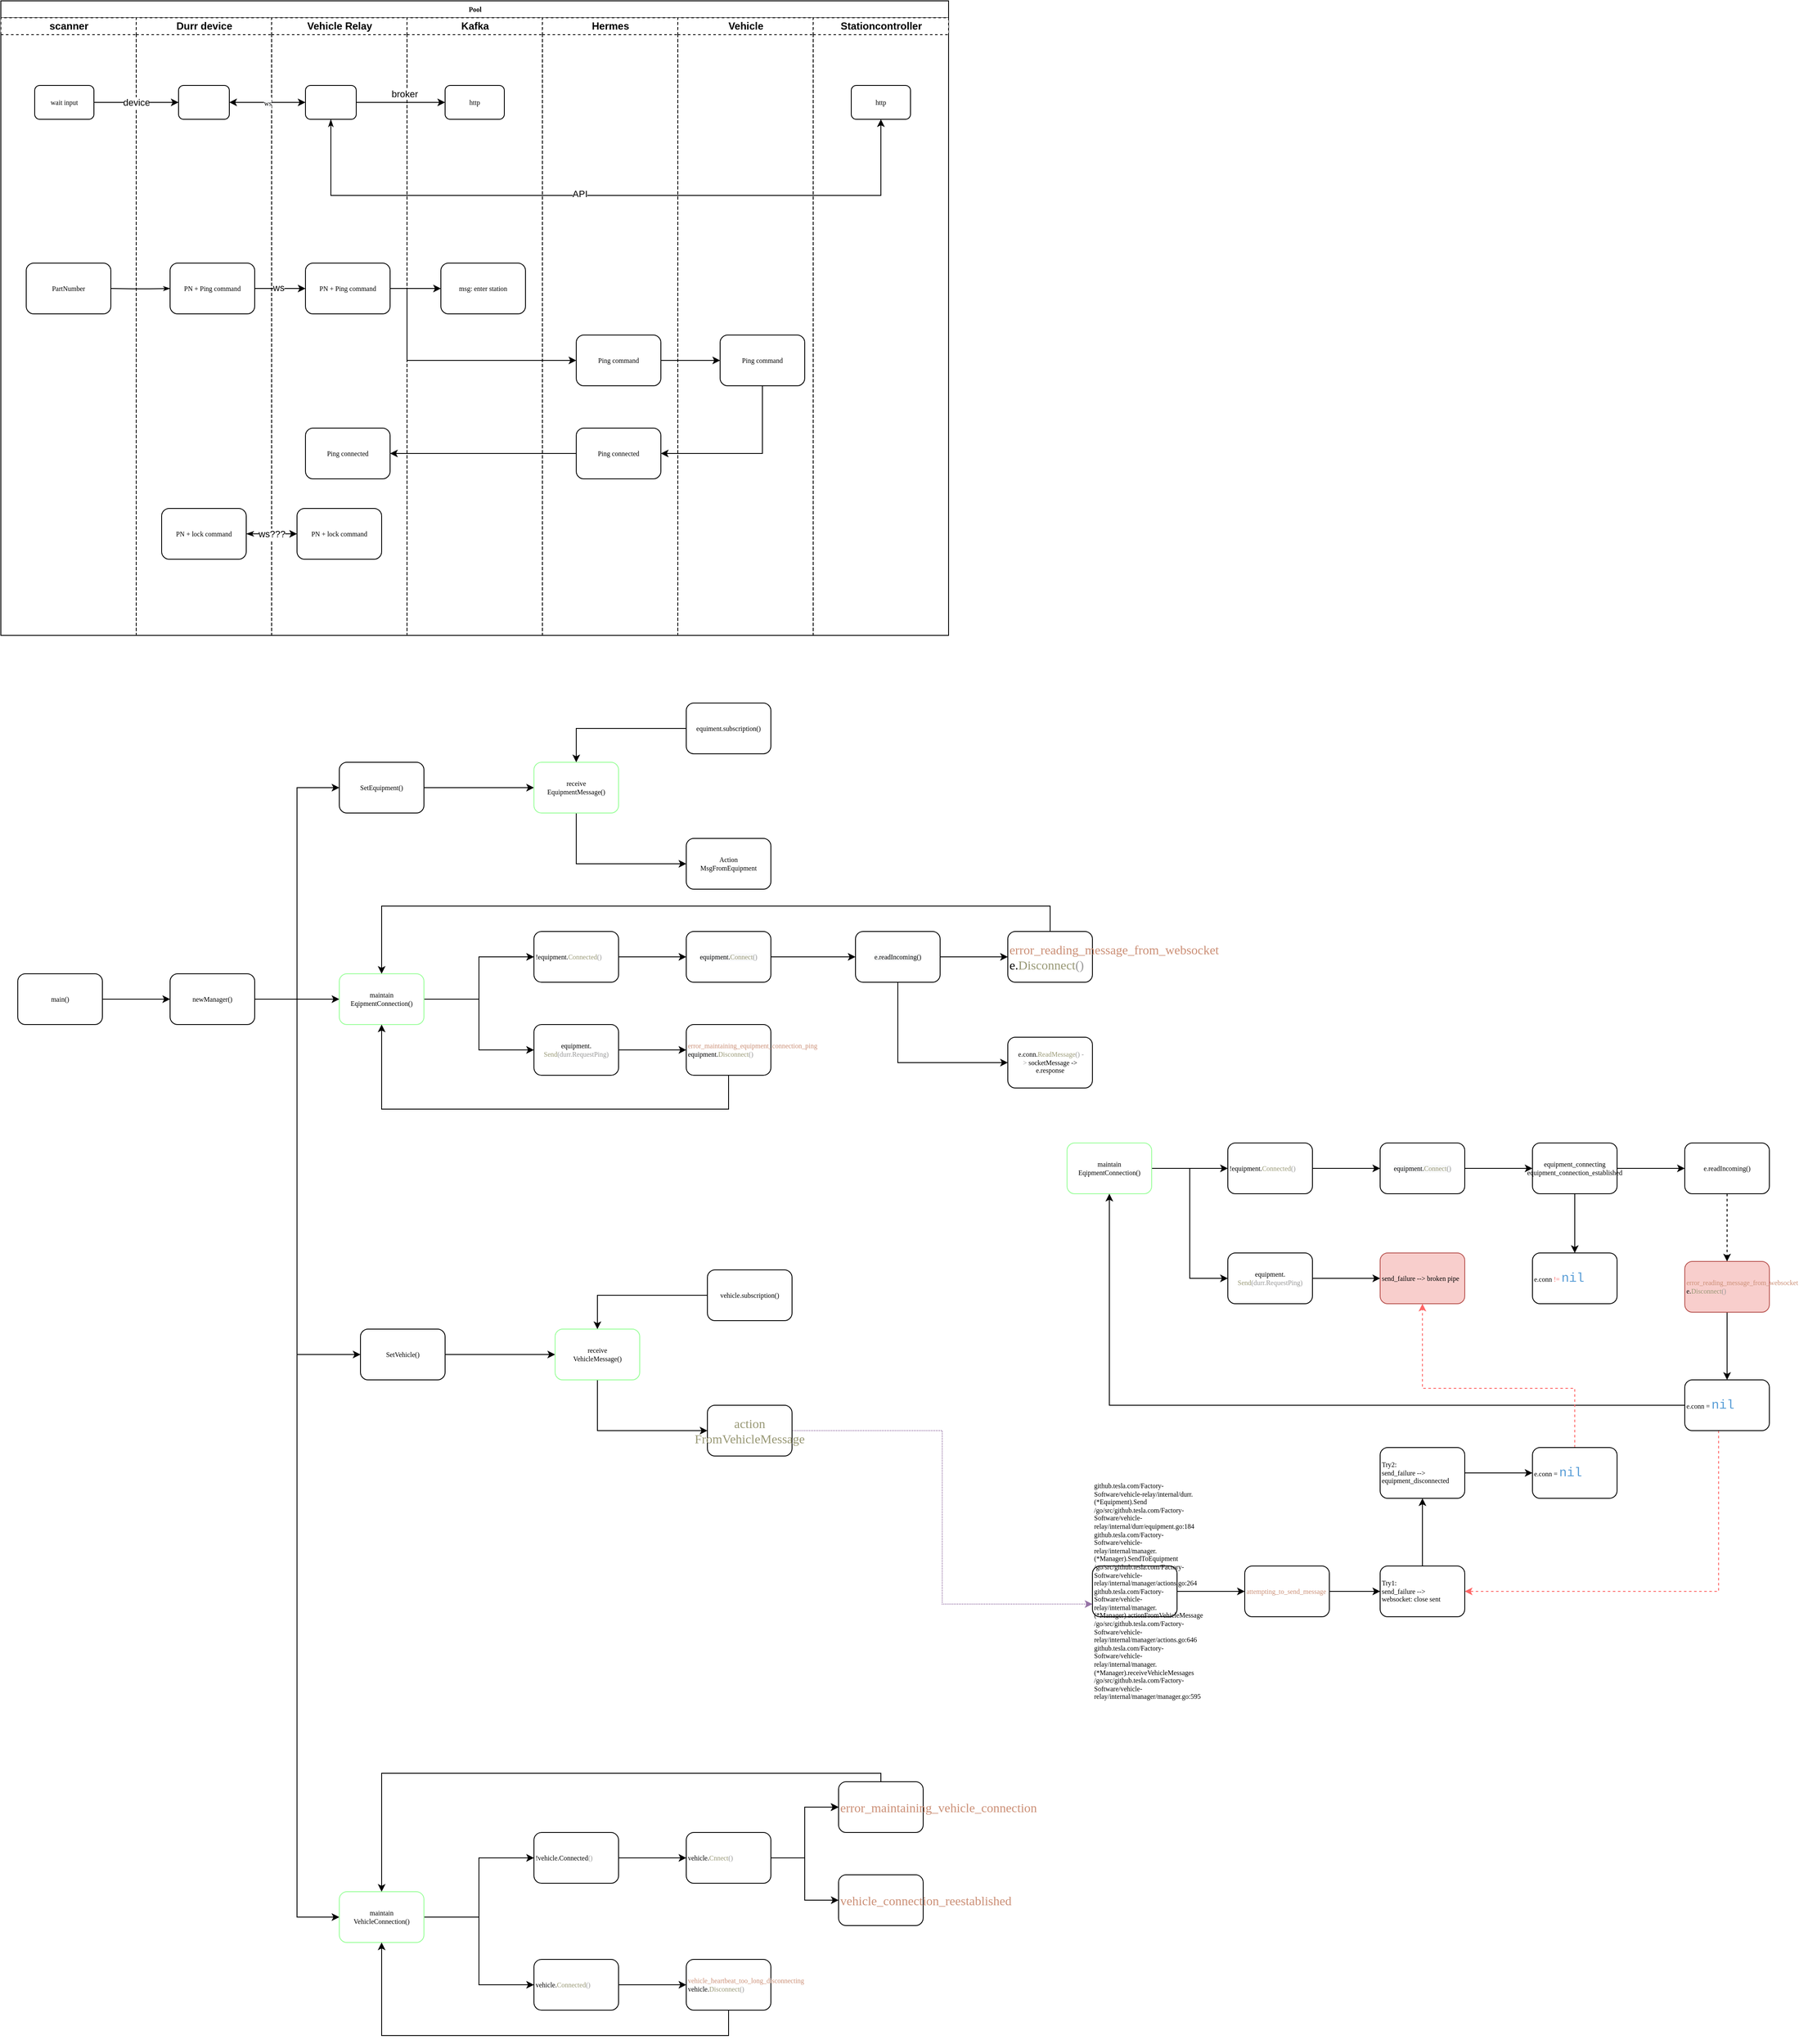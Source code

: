 <mxfile version="20.8.5" type="github">
  <diagram name="Page-1" id="74e2e168-ea6b-b213-b513-2b3c1d86103e">
    <mxGraphModel dx="1304" dy="833" grid="1" gridSize="10" guides="1" tooltips="1" connect="1" arrows="1" fold="1" page="1" pageScale="1" pageWidth="1100" pageHeight="850" background="none" math="0" shadow="0">
      <root>
        <mxCell id="0" />
        <mxCell id="1" parent="0" />
        <mxCell id="77e6c97f196da883-1" value="Pool" style="swimlane;html=1;childLayout=stackLayout;startSize=20;rounded=0;shadow=0;labelBackgroundColor=none;strokeWidth=1;fontFamily=Verdana;fontSize=8;align=center;" parent="1" vertex="1">
          <mxGeometry x="10" y="30" width="1120" height="750" as="geometry" />
        </mxCell>
        <mxCell id="77e6c97f196da883-2" value="scanner" style="swimlane;html=1;startSize=20;dashed=1;" parent="77e6c97f196da883-1" vertex="1">
          <mxGeometry y="20" width="160" height="730" as="geometry" />
        </mxCell>
        <mxCell id="gojBhNu8-mffjnpDz7BF-5" value="PartNumber" style="rounded=1;whiteSpace=wrap;html=1;shadow=0;labelBackgroundColor=none;strokeWidth=1;fontFamily=Verdana;fontSize=8;align=center;" parent="77e6c97f196da883-2" vertex="1">
          <mxGeometry x="30" y="290" width="100" height="60" as="geometry" />
        </mxCell>
        <mxCell id="gojBhNu8-mffjnpDz7BF-18" value="wait input" style="rounded=1;whiteSpace=wrap;html=1;shadow=0;labelBackgroundColor=none;strokeWidth=1;fontFamily=Verdana;fontSize=8;align=center;" parent="77e6c97f196da883-2" vertex="1">
          <mxGeometry x="40" y="80" width="70" height="40" as="geometry" />
        </mxCell>
        <mxCell id="77e6c97f196da883-3" value="Durr device" style="swimlane;html=1;startSize=20;dashed=1;" parent="77e6c97f196da883-1" vertex="1">
          <mxGeometry x="160" y="20" width="160" height="730" as="geometry" />
        </mxCell>
        <mxCell id="77e6c97f196da883-11" value="PN + Ping command" style="rounded=1;whiteSpace=wrap;html=1;shadow=0;labelBackgroundColor=none;strokeWidth=1;fontFamily=Verdana;fontSize=8;align=center;" parent="77e6c97f196da883-3" vertex="1">
          <mxGeometry x="40" y="290" width="100" height="60" as="geometry" />
        </mxCell>
        <mxCell id="gojBhNu8-mffjnpDz7BF-17" value="" style="rounded=1;whiteSpace=wrap;html=1;shadow=0;labelBackgroundColor=none;strokeWidth=1;fontFamily=Verdana;fontSize=8;align=center;" parent="77e6c97f196da883-3" vertex="1">
          <mxGeometry x="50" y="80" width="60" height="40" as="geometry" />
        </mxCell>
        <mxCell id="gojBhNu8-mffjnpDz7BF-32" value="PN + lock command" style="rounded=1;whiteSpace=wrap;html=1;shadow=0;labelBackgroundColor=none;strokeWidth=1;fontFamily=Verdana;fontSize=8;align=center;" parent="77e6c97f196da883-3" vertex="1">
          <mxGeometry x="30" y="580" width="100" height="60" as="geometry" />
        </mxCell>
        <mxCell id="77e6c97f196da883-4" value="Vehicle Relay" style="swimlane;html=1;startSize=20;dashed=1;" parent="77e6c97f196da883-1" vertex="1">
          <mxGeometry x="320" y="20" width="160" height="730" as="geometry" />
        </mxCell>
        <mxCell id="gojBhNu8-mffjnpDz7BF-3" value="PN + Ping command" style="rounded=1;whiteSpace=wrap;html=1;shadow=0;labelBackgroundColor=none;strokeWidth=1;fontFamily=Verdana;fontSize=8;align=center;" parent="77e6c97f196da883-4" vertex="1">
          <mxGeometry x="40" y="290" width="100" height="60" as="geometry" />
        </mxCell>
        <mxCell id="gojBhNu8-mffjnpDz7BF-14" value="Ping connected" style="rounded=1;whiteSpace=wrap;html=1;shadow=0;labelBackgroundColor=none;strokeWidth=1;fontFamily=Verdana;fontSize=8;align=center;" parent="77e6c97f196da883-4" vertex="1">
          <mxGeometry x="40" y="485" width="100" height="60" as="geometry" />
        </mxCell>
        <mxCell id="gojBhNu8-mffjnpDz7BF-20" value="" style="rounded=1;whiteSpace=wrap;html=1;shadow=0;labelBackgroundColor=none;strokeWidth=1;fontFamily=Verdana;fontSize=8;align=center;" parent="77e6c97f196da883-4" vertex="1">
          <mxGeometry x="40" y="80" width="60" height="40" as="geometry" />
        </mxCell>
        <mxCell id="gojBhNu8-mffjnpDz7BF-38" value="PN + lock command" style="rounded=1;whiteSpace=wrap;html=1;shadow=0;labelBackgroundColor=none;strokeWidth=1;fontFamily=Verdana;fontSize=8;align=center;" parent="77e6c97f196da883-4" vertex="1">
          <mxGeometry x="30" y="580" width="100" height="60" as="geometry" />
        </mxCell>
        <mxCell id="77e6c97f196da883-5" value="Kafka" style="swimlane;html=1;startSize=20;dashed=1;" parent="77e6c97f196da883-1" vertex="1">
          <mxGeometry x="480" y="20" width="160" height="730" as="geometry" />
        </mxCell>
        <mxCell id="gojBhNu8-mffjnpDz7BF-2" value="msg: enter station" style="rounded=1;whiteSpace=wrap;html=1;shadow=0;labelBackgroundColor=none;strokeWidth=1;fontFamily=Verdana;fontSize=8;align=center;" parent="77e6c97f196da883-5" vertex="1">
          <mxGeometry x="40" y="290" width="100" height="60" as="geometry" />
        </mxCell>
        <mxCell id="gojBhNu8-mffjnpDz7BF-22" value="http" style="rounded=1;whiteSpace=wrap;html=1;shadow=0;labelBackgroundColor=none;strokeWidth=1;fontFamily=Verdana;fontSize=8;align=center;" parent="77e6c97f196da883-5" vertex="1">
          <mxGeometry x="45" y="80" width="70" height="40" as="geometry" />
        </mxCell>
        <mxCell id="77e6c97f196da883-26" style="edgeStyle=orthogonalEdgeStyle;rounded=1;html=1;labelBackgroundColor=none;startArrow=none;startFill=0;startSize=5;endArrow=classicThin;endFill=1;endSize=5;jettySize=auto;orthogonalLoop=1;strokeWidth=1;fontFamily=Verdana;fontSize=8" parent="77e6c97f196da883-1" target="77e6c97f196da883-11" edge="1">
          <mxGeometry relative="1" as="geometry">
            <mxPoint x="130" y="340" as="sourcePoint" />
          </mxGeometry>
        </mxCell>
        <mxCell id="gojBhNu8-mffjnpDz7BF-6" style="edgeStyle=orthogonalEdgeStyle;rounded=0;orthogonalLoop=1;jettySize=auto;html=1;exitX=1;exitY=0.5;exitDx=0;exitDy=0;entryX=0;entryY=0.5;entryDx=0;entryDy=0;" parent="77e6c97f196da883-1" source="77e6c97f196da883-11" target="gojBhNu8-mffjnpDz7BF-3" edge="1">
          <mxGeometry relative="1" as="geometry" />
        </mxCell>
        <mxCell id="gojBhNu8-mffjnpDz7BF-33" value="ws" style="edgeLabel;html=1;align=center;verticalAlign=middle;resizable=0;points=[];" parent="gojBhNu8-mffjnpDz7BF-6" vertex="1" connectable="0">
          <mxGeometry x="-0.06" y="1" relative="1" as="geometry">
            <mxPoint as="offset" />
          </mxGeometry>
        </mxCell>
        <mxCell id="gojBhNu8-mffjnpDz7BF-7" style="edgeStyle=orthogonalEdgeStyle;rounded=0;orthogonalLoop=1;jettySize=auto;html=1;exitX=1;exitY=0.5;exitDx=0;exitDy=0;" parent="77e6c97f196da883-1" source="gojBhNu8-mffjnpDz7BF-3" target="gojBhNu8-mffjnpDz7BF-2" edge="1">
          <mxGeometry relative="1" as="geometry" />
        </mxCell>
        <mxCell id="gojBhNu8-mffjnpDz7BF-9" style="edgeStyle=orthogonalEdgeStyle;rounded=0;orthogonalLoop=1;jettySize=auto;html=1;exitX=1;exitY=0.5;exitDx=0;exitDy=0;entryX=0;entryY=0.5;entryDx=0;entryDy=0;" parent="77e6c97f196da883-1" source="gojBhNu8-mffjnpDz7BF-3" target="gojBhNu8-mffjnpDz7BF-8" edge="1">
          <mxGeometry relative="1" as="geometry">
            <Array as="points">
              <mxPoint x="480" y="340" />
              <mxPoint x="480" y="425" />
            </Array>
          </mxGeometry>
        </mxCell>
        <mxCell id="gojBhNu8-mffjnpDz7BF-12" style="edgeStyle=orthogonalEdgeStyle;rounded=0;orthogonalLoop=1;jettySize=auto;html=1;entryX=0;entryY=0.5;entryDx=0;entryDy=0;" parent="77e6c97f196da883-1" source="gojBhNu8-mffjnpDz7BF-8" target="gojBhNu8-mffjnpDz7BF-11" edge="1">
          <mxGeometry relative="1" as="geometry" />
        </mxCell>
        <mxCell id="gojBhNu8-mffjnpDz7BF-15" style="edgeStyle=orthogonalEdgeStyle;rounded=0;orthogonalLoop=1;jettySize=auto;html=1;entryX=1;entryY=0.5;entryDx=0;entryDy=0;" parent="77e6c97f196da883-1" source="gojBhNu8-mffjnpDz7BF-11" target="gojBhNu8-mffjnpDz7BF-13" edge="1">
          <mxGeometry relative="1" as="geometry">
            <Array as="points">
              <mxPoint x="900" y="535" />
            </Array>
          </mxGeometry>
        </mxCell>
        <mxCell id="gojBhNu8-mffjnpDz7BF-16" style="edgeStyle=orthogonalEdgeStyle;rounded=0;orthogonalLoop=1;jettySize=auto;html=1;entryX=1;entryY=0.5;entryDx=0;entryDy=0;" parent="77e6c97f196da883-1" source="gojBhNu8-mffjnpDz7BF-13" target="gojBhNu8-mffjnpDz7BF-14" edge="1">
          <mxGeometry relative="1" as="geometry" />
        </mxCell>
        <mxCell id="77e6c97f196da883-6" value="Hermes" style="swimlane;html=1;startSize=20;dashed=1;" parent="77e6c97f196da883-1" vertex="1">
          <mxGeometry x="640" y="20" width="160" height="730" as="geometry">
            <mxRectangle x="640" y="20" width="40" height="730" as="alternateBounds" />
          </mxGeometry>
        </mxCell>
        <mxCell id="gojBhNu8-mffjnpDz7BF-8" value="Ping command" style="rounded=1;whiteSpace=wrap;html=1;shadow=0;labelBackgroundColor=none;strokeWidth=1;fontFamily=Verdana;fontSize=8;align=center;" parent="77e6c97f196da883-6" vertex="1">
          <mxGeometry x="40" y="375" width="100" height="60" as="geometry" />
        </mxCell>
        <mxCell id="gojBhNu8-mffjnpDz7BF-13" value="Ping connected" style="rounded=1;whiteSpace=wrap;html=1;shadow=0;labelBackgroundColor=none;strokeWidth=1;fontFamily=Verdana;fontSize=8;align=center;" parent="77e6c97f196da883-6" vertex="1">
          <mxGeometry x="40" y="485" width="100" height="60" as="geometry" />
        </mxCell>
        <mxCell id="77e6c97f196da883-7" value="Vehicle" style="swimlane;html=1;startSize=20;dashed=1;" parent="77e6c97f196da883-1" vertex="1">
          <mxGeometry x="800" y="20" width="160" height="730" as="geometry" />
        </mxCell>
        <mxCell id="gojBhNu8-mffjnpDz7BF-11" value="Ping command" style="rounded=1;whiteSpace=wrap;html=1;shadow=0;labelBackgroundColor=none;strokeWidth=1;fontFamily=Verdana;fontSize=8;align=center;" parent="77e6c97f196da883-7" vertex="1">
          <mxGeometry x="50" y="375" width="100" height="60" as="geometry" />
        </mxCell>
        <mxCell id="gojBhNu8-mffjnpDz7BF-19" value="device" style="edgeStyle=orthogonalEdgeStyle;rounded=0;orthogonalLoop=1;jettySize=auto;html=1;exitX=1;exitY=0.5;exitDx=0;exitDy=0;entryX=0;entryY=0.5;entryDx=0;entryDy=0;" parent="77e6c97f196da883-1" source="gojBhNu8-mffjnpDz7BF-18" target="gojBhNu8-mffjnpDz7BF-17" edge="1">
          <mxGeometry relative="1" as="geometry" />
        </mxCell>
        <mxCell id="gojBhNu8-mffjnpDz7BF-21" value="&lt;span style=&quot;font-family: Verdana; font-size: 8px; background-color: rgb(248, 249, 250);&quot;&gt;ws&lt;/span&gt;" style="edgeStyle=orthogonalEdgeStyle;rounded=0;orthogonalLoop=1;jettySize=auto;html=1;entryX=1;entryY=0.5;entryDx=0;entryDy=0;startArrow=classic;startFill=1;" parent="77e6c97f196da883-1" source="gojBhNu8-mffjnpDz7BF-20" target="gojBhNu8-mffjnpDz7BF-17" edge="1">
          <mxGeometry relative="1" as="geometry" />
        </mxCell>
        <mxCell id="gojBhNu8-mffjnpDz7BF-28" style="edgeStyle=orthogonalEdgeStyle;rounded=0;orthogonalLoop=1;jettySize=auto;html=1;exitX=1;exitY=0.5;exitDx=0;exitDy=0;" parent="77e6c97f196da883-1" source="gojBhNu8-mffjnpDz7BF-20" target="gojBhNu8-mffjnpDz7BF-22" edge="1">
          <mxGeometry relative="1" as="geometry" />
        </mxCell>
        <mxCell id="gojBhNu8-mffjnpDz7BF-31" value="broker" style="edgeLabel;html=1;align=center;verticalAlign=middle;resizable=0;points=[];" parent="gojBhNu8-mffjnpDz7BF-28" vertex="1" connectable="0">
          <mxGeometry x="0.2" y="3" relative="1" as="geometry">
            <mxPoint x="-6" y="-7" as="offset" />
          </mxGeometry>
        </mxCell>
        <mxCell id="gojBhNu8-mffjnpDz7BF-39" value="ws???" style="edgeStyle=orthogonalEdgeStyle;rounded=0;orthogonalLoop=1;jettySize=auto;html=1;entryX=0;entryY=0.5;entryDx=0;entryDy=0;startArrow=classicThin;startFill=1;" parent="77e6c97f196da883-1" source="gojBhNu8-mffjnpDz7BF-32" target="gojBhNu8-mffjnpDz7BF-38" edge="1">
          <mxGeometry relative="1" as="geometry" />
        </mxCell>
        <mxCell id="gojBhNu8-mffjnpDz7BF-25" value="Stationcontroller" style="swimlane;html=1;startSize=20;dashed=1;" parent="1" vertex="1">
          <mxGeometry x="970" y="50" width="160" height="730" as="geometry" />
        </mxCell>
        <mxCell id="gojBhNu8-mffjnpDz7BF-27" value="http" style="rounded=1;whiteSpace=wrap;html=1;shadow=0;labelBackgroundColor=none;strokeWidth=1;fontFamily=Verdana;fontSize=8;align=center;" parent="gojBhNu8-mffjnpDz7BF-25" vertex="1">
          <mxGeometry x="45" y="80" width="70" height="40" as="geometry" />
        </mxCell>
        <mxCell id="gojBhNu8-mffjnpDz7BF-29" style="edgeStyle=orthogonalEdgeStyle;rounded=0;orthogonalLoop=1;jettySize=auto;html=1;exitX=0.5;exitY=1;exitDx=0;exitDy=0;entryX=0.5;entryY=1;entryDx=0;entryDy=0;startArrow=classicThin;startFill=1;" parent="1" source="gojBhNu8-mffjnpDz7BF-20" target="gojBhNu8-mffjnpDz7BF-27" edge="1">
          <mxGeometry relative="1" as="geometry">
            <Array as="points">
              <mxPoint x="400" y="260" />
              <mxPoint x="1050" y="260" />
            </Array>
          </mxGeometry>
        </mxCell>
        <mxCell id="gojBhNu8-mffjnpDz7BF-30" value="API" style="edgeLabel;html=1;align=center;verticalAlign=middle;resizable=0;points=[];" parent="gojBhNu8-mffjnpDz7BF-29" vertex="1" connectable="0">
          <mxGeometry x="-0.076" y="2" relative="1" as="geometry">
            <mxPoint as="offset" />
          </mxGeometry>
        </mxCell>
        <mxCell id="gojBhNu8-mffjnpDz7BF-42" style="edgeStyle=orthogonalEdgeStyle;rounded=0;orthogonalLoop=1;jettySize=auto;html=1;entryX=0;entryY=0.5;entryDx=0;entryDy=0;startArrow=none;startFill=0;" parent="1" source="gojBhNu8-mffjnpDz7BF-40" target="gojBhNu8-mffjnpDz7BF-41" edge="1">
          <mxGeometry relative="1" as="geometry" />
        </mxCell>
        <mxCell id="gojBhNu8-mffjnpDz7BF-40" value="main()" style="rounded=1;whiteSpace=wrap;html=1;shadow=0;labelBackgroundColor=none;strokeWidth=1;fontFamily=Verdana;fontSize=8;align=center;" parent="1" vertex="1">
          <mxGeometry x="30" y="1180" width="100" height="60" as="geometry" />
        </mxCell>
        <mxCell id="gojBhNu8-mffjnpDz7BF-48" style="edgeStyle=orthogonalEdgeStyle;rounded=0;orthogonalLoop=1;jettySize=auto;html=1;entryX=0;entryY=0.5;entryDx=0;entryDy=0;startArrow=none;startFill=0;" parent="1" source="gojBhNu8-mffjnpDz7BF-41" target="gojBhNu8-mffjnpDz7BF-45" edge="1">
          <mxGeometry relative="1" as="geometry" />
        </mxCell>
        <mxCell id="gojBhNu8-mffjnpDz7BF-49" style="edgeStyle=orthogonalEdgeStyle;rounded=0;orthogonalLoop=1;jettySize=auto;html=1;exitX=1;exitY=0.5;exitDx=0;exitDy=0;entryX=0;entryY=0.5;entryDx=0;entryDy=0;startArrow=none;startFill=0;" parent="1" source="gojBhNu8-mffjnpDz7BF-41" target="gojBhNu8-mffjnpDz7BF-43" edge="1">
          <mxGeometry relative="1" as="geometry" />
        </mxCell>
        <mxCell id="IvqqAzkcESKoxAkpoBVZ-2" style="edgeStyle=orthogonalEdgeStyle;rounded=0;orthogonalLoop=1;jettySize=auto;html=1;entryX=0;entryY=0.5;entryDx=0;entryDy=0;" parent="1" source="gojBhNu8-mffjnpDz7BF-41" target="IvqqAzkcESKoxAkpoBVZ-1" edge="1">
          <mxGeometry relative="1" as="geometry" />
        </mxCell>
        <mxCell id="vzN7jSL2B34nbcUlX9z1-87" style="edgeStyle=orthogonalEdgeStyle;rounded=0;orthogonalLoop=1;jettySize=auto;html=1;entryX=0;entryY=0.5;entryDx=0;entryDy=0;strokeColor=#000000;fontSize=8;" edge="1" parent="1" source="gojBhNu8-mffjnpDz7BF-41" target="vzN7jSL2B34nbcUlX9z1-40">
          <mxGeometry relative="1" as="geometry">
            <Array as="points">
              <mxPoint x="360" y="1210" />
              <mxPoint x="360" y="1630" />
            </Array>
          </mxGeometry>
        </mxCell>
        <mxCell id="gojBhNu8-mffjnpDz7BF-41" value="newManager()" style="rounded=1;whiteSpace=wrap;html=1;shadow=0;labelBackgroundColor=none;strokeWidth=1;fontFamily=Verdana;fontSize=8;align=center;" parent="1" vertex="1">
          <mxGeometry x="210" y="1180" width="100" height="60" as="geometry" />
        </mxCell>
        <mxCell id="gojBhNu8-mffjnpDz7BF-56" value="" style="edgeStyle=orthogonalEdgeStyle;rounded=0;orthogonalLoop=1;jettySize=auto;html=1;startArrow=none;startFill=0;" parent="1" source="gojBhNu8-mffjnpDz7BF-43" target="gojBhNu8-mffjnpDz7BF-55" edge="1">
          <mxGeometry relative="1" as="geometry" />
        </mxCell>
        <mxCell id="gojBhNu8-mffjnpDz7BF-60" value="" style="edgeStyle=orthogonalEdgeStyle;rounded=0;orthogonalLoop=1;jettySize=auto;html=1;startArrow=none;startFill=0;" parent="1" source="gojBhNu8-mffjnpDz7BF-43" target="gojBhNu8-mffjnpDz7BF-59" edge="1">
          <mxGeometry relative="1" as="geometry" />
        </mxCell>
        <mxCell id="gojBhNu8-mffjnpDz7BF-43" value="maintain&lt;br&gt;EqipmentConnection()" style="rounded=1;whiteSpace=wrap;html=1;shadow=0;labelBackgroundColor=none;strokeWidth=1;fontFamily=Verdana;fontSize=8;align=center;strokeColor=#99FF99;" parent="1" vertex="1">
          <mxGeometry x="410" y="1180" width="100" height="60" as="geometry" />
        </mxCell>
        <mxCell id="gojBhNu8-mffjnpDz7BF-50" style="edgeStyle=orthogonalEdgeStyle;rounded=0;orthogonalLoop=1;jettySize=auto;html=1;entryX=0;entryY=0.5;entryDx=0;entryDy=0;startArrow=none;startFill=0;" parent="1" source="gojBhNu8-mffjnpDz7BF-45" target="gojBhNu8-mffjnpDz7BF-47" edge="1">
          <mxGeometry relative="1" as="geometry" />
        </mxCell>
        <mxCell id="gojBhNu8-mffjnpDz7BF-45" value="SetEquipment()" style="rounded=1;whiteSpace=wrap;html=1;shadow=0;labelBackgroundColor=none;strokeWidth=1;fontFamily=Verdana;fontSize=8;align=center;" parent="1" vertex="1">
          <mxGeometry x="410" y="930" width="100" height="60" as="geometry" />
        </mxCell>
        <mxCell id="gojBhNu8-mffjnpDz7BF-52" value="" style="edgeStyle=orthogonalEdgeStyle;rounded=0;orthogonalLoop=1;jettySize=auto;html=1;startArrow=none;startFill=0;" parent="1" source="gojBhNu8-mffjnpDz7BF-47" target="gojBhNu8-mffjnpDz7BF-51" edge="1">
          <mxGeometry relative="1" as="geometry">
            <Array as="points">
              <mxPoint x="690" y="1050" />
            </Array>
          </mxGeometry>
        </mxCell>
        <mxCell id="gojBhNu8-mffjnpDz7BF-47" value="receive&lt;br&gt;EquipmentMessage()" style="rounded=1;whiteSpace=wrap;html=1;shadow=0;labelBackgroundColor=none;strokeWidth=1;fontFamily=Verdana;fontSize=8;align=center;strokeColor=#99FF99;" parent="1" vertex="1">
          <mxGeometry x="640" y="930" width="100" height="60" as="geometry" />
        </mxCell>
        <mxCell id="gojBhNu8-mffjnpDz7BF-51" value="Action&lt;br&gt;MsgFromEquipment" style="rounded=1;whiteSpace=wrap;html=1;shadow=0;labelBackgroundColor=none;strokeWidth=1;fontFamily=Verdana;fontSize=8;align=center;" parent="1" vertex="1">
          <mxGeometry x="820" y="1020" width="100" height="60" as="geometry" />
        </mxCell>
        <mxCell id="gojBhNu8-mffjnpDz7BF-54" style="edgeStyle=orthogonalEdgeStyle;rounded=0;orthogonalLoop=1;jettySize=auto;html=1;entryX=0.5;entryY=0;entryDx=0;entryDy=0;startArrow=none;startFill=0;" parent="1" source="gojBhNu8-mffjnpDz7BF-53" target="gojBhNu8-mffjnpDz7BF-47" edge="1">
          <mxGeometry relative="1" as="geometry" />
        </mxCell>
        <mxCell id="gojBhNu8-mffjnpDz7BF-53" value="equiment.subscription()" style="rounded=1;whiteSpace=wrap;html=1;shadow=0;labelBackgroundColor=none;strokeWidth=1;fontFamily=Verdana;fontSize=8;align=center;" parent="1" vertex="1">
          <mxGeometry x="820" y="860" width="100" height="60" as="geometry" />
        </mxCell>
        <mxCell id="gojBhNu8-mffjnpDz7BF-58" style="edgeStyle=orthogonalEdgeStyle;rounded=0;orthogonalLoop=1;jettySize=auto;html=1;exitX=1;exitY=0.5;exitDx=0;exitDy=0;entryX=0;entryY=0.5;entryDx=0;entryDy=0;startArrow=none;startFill=0;" parent="1" source="gojBhNu8-mffjnpDz7BF-55" target="gojBhNu8-mffjnpDz7BF-57" edge="1">
          <mxGeometry relative="1" as="geometry" />
        </mxCell>
        <mxCell id="gojBhNu8-mffjnpDz7BF-55" value="&lt;span style=&quot;font-family: Menlo; background-color: initial;&quot;&gt;!equipment.&lt;/span&gt;&lt;span style=&quot;font-family: Menlo; background-color: initial; color: rgb(152, 152, 117);&quot;&gt;Connected&lt;/span&gt;&lt;span style=&quot;font-family: Menlo; background-color: initial; color: rgb(151, 151, 151);&quot;&gt;()&lt;/span&gt;" style="rounded=1;whiteSpace=wrap;html=1;shadow=0;labelBackgroundColor=none;strokeWidth=1;fontFamily=Verdana;fontSize=8;align=left;" parent="1" vertex="1">
          <mxGeometry x="640" y="1130" width="100" height="60" as="geometry" />
        </mxCell>
        <mxCell id="IvqqAzkcESKoxAkpoBVZ-4" value="" style="edgeStyle=orthogonalEdgeStyle;rounded=0;orthogonalLoop=1;jettySize=auto;html=1;" parent="1" source="gojBhNu8-mffjnpDz7BF-57" target="IvqqAzkcESKoxAkpoBVZ-3" edge="1">
          <mxGeometry relative="1" as="geometry" />
        </mxCell>
        <mxCell id="gojBhNu8-mffjnpDz7BF-57" value="&lt;span style=&quot;color: rgb(0, 0, 0); font-family: Verdana; font-size: 8px; font-style: normal; font-variant-ligatures: normal; font-variant-caps: normal; font-weight: 400; letter-spacing: normal; orphans: 2; text-align: center; text-indent: 0px; text-transform: none; widows: 2; word-spacing: 0px; -webkit-text-stroke-width: 0px; background-color: rgb(248, 249, 250); text-decoration-thickness: initial; text-decoration-style: initial; text-decoration-color: initial; float: none; display: inline !important;&quot;&gt;equipment.&lt;span style=&quot;font-family: Menlo; color: rgb(152, 152, 117);&quot;&gt;Connect&lt;/span&gt;&lt;span style=&quot;font-family: Menlo; color: rgb(151, 151, 151);&quot;&gt;()&lt;/span&gt;&lt;/span&gt;" style="rounded=1;whiteSpace=wrap;html=1;shadow=0;labelBackgroundColor=none;strokeWidth=1;fontFamily=Verdana;fontSize=8;align=center;" parent="1" vertex="1">
          <mxGeometry x="820" y="1130" width="100" height="60" as="geometry" />
        </mxCell>
        <mxCell id="IvqqAzkcESKoxAkpoBVZ-12" value="" style="edgeStyle=orthogonalEdgeStyle;rounded=0;orthogonalLoop=1;jettySize=auto;html=1;fontSize=8;" parent="1" source="gojBhNu8-mffjnpDz7BF-59" target="IvqqAzkcESKoxAkpoBVZ-10" edge="1">
          <mxGeometry relative="1" as="geometry" />
        </mxCell>
        <mxCell id="gojBhNu8-mffjnpDz7BF-59" value="&lt;font style=&quot;font-size: 8px;&quot;&gt;&lt;span style=&quot;font-family: Menlo; background-color: initial;&quot;&gt;equipment.&lt;br&gt;&lt;/span&gt;&lt;span style=&quot;font-family: Menlo; background-color: initial; color: rgb(152, 152, 117);&quot;&gt;Send&lt;/span&gt;&lt;span style=&quot;font-family: Menlo; background-color: initial; color: rgb(151, 151, 151);&quot;&gt;(durr.RequestPing&lt;/span&gt;&lt;span style=&quot;font-family: Menlo; background-color: initial; color: rgb(151, 151, 151);&quot;&gt;)&lt;/span&gt;&lt;/font&gt;" style="rounded=1;whiteSpace=wrap;html=1;shadow=0;labelBackgroundColor=none;strokeWidth=1;fontFamily=Verdana;fontSize=8;align=center;" parent="1" vertex="1">
          <mxGeometry x="640" y="1240" width="100" height="60" as="geometry" />
        </mxCell>
        <mxCell id="vzN7jSL2B34nbcUlX9z1-3" style="edgeStyle=orthogonalEdgeStyle;rounded=0;orthogonalLoop=1;jettySize=auto;html=1;entryX=0;entryY=0.5;entryDx=0;entryDy=0;" edge="1" parent="1" source="IvqqAzkcESKoxAkpoBVZ-1" target="vzN7jSL2B34nbcUlX9z1-2">
          <mxGeometry relative="1" as="geometry" />
        </mxCell>
        <mxCell id="vzN7jSL2B34nbcUlX9z1-5" style="edgeStyle=orthogonalEdgeStyle;rounded=0;orthogonalLoop=1;jettySize=auto;html=1;entryX=0;entryY=0.5;entryDx=0;entryDy=0;" edge="1" parent="1" source="IvqqAzkcESKoxAkpoBVZ-1" target="vzN7jSL2B34nbcUlX9z1-4">
          <mxGeometry relative="1" as="geometry" />
        </mxCell>
        <mxCell id="IvqqAzkcESKoxAkpoBVZ-1" value="maintain&lt;br&gt;VehicleConnection()" style="rounded=1;whiteSpace=wrap;html=1;shadow=0;labelBackgroundColor=none;strokeWidth=1;fontFamily=Verdana;fontSize=8;align=center;strokeColor=#99FF99;" parent="1" vertex="1">
          <mxGeometry x="410" y="2265.04" width="100" height="60" as="geometry" />
        </mxCell>
        <mxCell id="IvqqAzkcESKoxAkpoBVZ-6" value="" style="edgeStyle=orthogonalEdgeStyle;rounded=0;orthogonalLoop=1;jettySize=auto;html=1;" parent="1" source="IvqqAzkcESKoxAkpoBVZ-3" target="IvqqAzkcESKoxAkpoBVZ-5" edge="1">
          <mxGeometry relative="1" as="geometry" />
        </mxCell>
        <mxCell id="IvqqAzkcESKoxAkpoBVZ-17" value="" style="edgeStyle=orthogonalEdgeStyle;rounded=0;orthogonalLoop=1;jettySize=auto;html=1;fontSize=8;" parent="1" source="IvqqAzkcESKoxAkpoBVZ-3" target="IvqqAzkcESKoxAkpoBVZ-16" edge="1">
          <mxGeometry relative="1" as="geometry">
            <Array as="points">
              <mxPoint x="1070" y="1285" />
            </Array>
          </mxGeometry>
        </mxCell>
        <mxCell id="IvqqAzkcESKoxAkpoBVZ-3" value="&lt;span style=&quot;color: rgb(0, 0, 0); font-family: Verdana; font-size: 8px; font-style: normal; font-variant-ligatures: normal; font-variant-caps: normal; font-weight: 400; letter-spacing: normal; orphans: 2; text-align: center; text-indent: 0px; text-transform: none; widows: 2; word-spacing: 0px; -webkit-text-stroke-width: 0px; background-color: rgb(248, 249, 250); text-decoration-thickness: initial; text-decoration-style: initial; text-decoration-color: initial; float: none; display: inline !important;&quot;&gt;e.readIncoming()&lt;/span&gt;" style="rounded=1;whiteSpace=wrap;html=1;shadow=0;labelBackgroundColor=none;strokeWidth=1;fontFamily=Verdana;fontSize=8;align=center;" parent="1" vertex="1">
          <mxGeometry x="1020" y="1130" width="100" height="60" as="geometry" />
        </mxCell>
        <mxCell id="IvqqAzkcESKoxAkpoBVZ-7" style="edgeStyle=orthogonalEdgeStyle;rounded=0;orthogonalLoop=1;jettySize=auto;html=1;entryX=0.5;entryY=0;entryDx=0;entryDy=0;" parent="1" source="IvqqAzkcESKoxAkpoBVZ-5" target="gojBhNu8-mffjnpDz7BF-43" edge="1">
          <mxGeometry relative="1" as="geometry">
            <Array as="points">
              <mxPoint x="1250" y="1100" />
              <mxPoint x="460" y="1100" />
            </Array>
          </mxGeometry>
        </mxCell>
        <mxCell id="IvqqAzkcESKoxAkpoBVZ-5" value="&lt;span style=&quot;color: rgb(203, 143, 118); font-family: Menlo; font-size: 11.25pt; background-color: initial;&quot;&gt;error_reading_message_from_websocket&lt;br&gt;&lt;/span&gt;&lt;span style=&quot;font-family: Menlo; font-size: 11.25pt; background-color: initial;&quot;&gt;e.&lt;/span&gt;&lt;span style=&quot;font-family: Menlo; font-size: 11.25pt; background-color: initial; color: rgb(152, 152, 117);&quot;&gt;Disconnect&lt;/span&gt;&lt;span style=&quot;font-family: Menlo; font-size: 11.25pt; background-color: initial; color: rgb(151, 151, 151);&quot;&gt;()&lt;/span&gt;" style="rounded=1;whiteSpace=wrap;html=1;shadow=0;labelBackgroundColor=none;strokeWidth=1;fontFamily=Verdana;fontSize=8;align=left;" parent="1" vertex="1">
          <mxGeometry x="1200" y="1130" width="100" height="60" as="geometry" />
        </mxCell>
        <mxCell id="IvqqAzkcESKoxAkpoBVZ-13" style="edgeStyle=orthogonalEdgeStyle;rounded=0;orthogonalLoop=1;jettySize=auto;html=1;entryX=0.5;entryY=1;entryDx=0;entryDy=0;fontSize=8;" parent="1" source="IvqqAzkcESKoxAkpoBVZ-10" target="gojBhNu8-mffjnpDz7BF-43" edge="1">
          <mxGeometry relative="1" as="geometry">
            <Array as="points">
              <mxPoint x="870" y="1340" />
              <mxPoint x="460" y="1340" />
            </Array>
          </mxGeometry>
        </mxCell>
        <mxCell id="IvqqAzkcESKoxAkpoBVZ-10" value="&lt;div style=&quot;&quot;&gt;&lt;span style=&quot;background-color: initial; color: rgb(203, 143, 118); font-family: Menlo;&quot;&gt;error_maintaining_equipment_connection_ping&lt;/span&gt;&lt;/div&gt;&lt;span style=&quot;font-family: Menlo; background-color: initial;&quot;&gt;&lt;div style=&quot;&quot;&gt;&lt;span style=&quot;background-color: initial;&quot;&gt;equipment.&lt;/span&gt;&lt;span style=&quot;background-color: initial; color: rgb(152, 152, 117);&quot;&gt;Disconnect&lt;/span&gt;&lt;span style=&quot;background-color: initial; color: rgb(151, 151, 151);&quot;&gt;()&lt;/span&gt;&lt;/div&gt;&lt;/span&gt;" style="rounded=1;whiteSpace=wrap;html=1;shadow=0;labelBackgroundColor=none;strokeWidth=1;fontFamily=Verdana;fontSize=8;align=left;" parent="1" vertex="1">
          <mxGeometry x="820" y="1240" width="100" height="60" as="geometry" />
        </mxCell>
        <mxCell id="IvqqAzkcESKoxAkpoBVZ-16" value="&amp;nbsp;&lt;span style=&quot;border-color: var(--border-color); text-align: left; background-color: initial; font-family: Menlo;&quot;&gt;e.conn.&lt;/span&gt;&lt;span style=&quot;border-color: var(--border-color); text-align: left; background-color: initial; font-family: Menlo; color: rgb(152, 152, 117);&quot;&gt;ReadMessage&lt;/span&gt;&lt;span style=&quot;border-color: var(--border-color); text-align: left; background-color: initial; font-family: Menlo; color: rgb(151, 151, 151);&quot;&gt;() -&amp;gt;&amp;nbsp;&lt;/span&gt;&lt;span style=&quot;border-color: var(--border-color); text-align: left; background-color: initial; font-family: Menlo;&quot;&gt;socketMessage -&amp;gt; e.response&lt;/span&gt;" style="rounded=1;whiteSpace=wrap;html=1;shadow=0;labelBackgroundColor=none;strokeWidth=1;fontFamily=Verdana;fontSize=8;align=center;" parent="1" vertex="1">
          <mxGeometry x="1200" y="1255" width="100" height="60" as="geometry" />
        </mxCell>
        <mxCell id="vzN7jSL2B34nbcUlX9z1-7" value="" style="edgeStyle=orthogonalEdgeStyle;rounded=0;orthogonalLoop=1;jettySize=auto;html=1;fontSize=8;" edge="1" parent="1" source="vzN7jSL2B34nbcUlX9z1-2" target="vzN7jSL2B34nbcUlX9z1-6">
          <mxGeometry relative="1" as="geometry" />
        </mxCell>
        <mxCell id="vzN7jSL2B34nbcUlX9z1-2" value="&lt;span style=&quot;font-family: Menlo; background-color: initial;&quot;&gt;!&lt;/span&gt;vehicle.Connected&lt;span style=&quot;border-color: var(--border-color); background-color: initial; text-align: center; font-family: Menlo; color: rgb(151, 151, 151);&quot;&gt;()&lt;/span&gt;" style="rounded=1;whiteSpace=wrap;html=1;shadow=0;labelBackgroundColor=none;strokeWidth=1;fontFamily=Verdana;fontSize=8;align=left;" vertex="1" parent="1">
          <mxGeometry x="640" y="2195.04" width="100" height="60" as="geometry" />
        </mxCell>
        <mxCell id="vzN7jSL2B34nbcUlX9z1-9" value="" style="edgeStyle=orthogonalEdgeStyle;rounded=0;orthogonalLoop=1;jettySize=auto;html=1;fontSize=8;" edge="1" parent="1" source="vzN7jSL2B34nbcUlX9z1-4" target="vzN7jSL2B34nbcUlX9z1-8">
          <mxGeometry relative="1" as="geometry" />
        </mxCell>
        <mxCell id="vzN7jSL2B34nbcUlX9z1-4" value="&lt;font style=&quot;font-size: 8px;&quot;&gt;vehicle.&lt;span style=&quot;border-color: var(--border-color); text-align: center; background-color: initial; font-family: Menlo; color: rgb(152, 152, 117);&quot;&gt;Connected&lt;/span&gt;&lt;span style=&quot;border-color: var(--border-color); text-align: center; background-color: initial; font-family: Menlo; color: rgb(151, 151, 151);&quot;&gt;()&lt;/span&gt;&lt;/font&gt;" style="rounded=1;whiteSpace=wrap;html=1;shadow=0;labelBackgroundColor=none;strokeWidth=1;fontFamily=Verdana;fontSize=8;align=left;" vertex="1" parent="1">
          <mxGeometry x="640" y="2345.04" width="100" height="60" as="geometry" />
        </mxCell>
        <mxCell id="vzN7jSL2B34nbcUlX9z1-12" value="" style="edgeStyle=orthogonalEdgeStyle;rounded=0;orthogonalLoop=1;jettySize=auto;html=1;fontSize=8;" edge="1" parent="1" source="vzN7jSL2B34nbcUlX9z1-6" target="vzN7jSL2B34nbcUlX9z1-11">
          <mxGeometry relative="1" as="geometry" />
        </mxCell>
        <mxCell id="vzN7jSL2B34nbcUlX9z1-13" value="" style="edgeStyle=orthogonalEdgeStyle;rounded=0;orthogonalLoop=1;jettySize=auto;html=1;fontSize=8;" edge="1" parent="1" source="vzN7jSL2B34nbcUlX9z1-6" target="vzN7jSL2B34nbcUlX9z1-11">
          <mxGeometry relative="1" as="geometry" />
        </mxCell>
        <mxCell id="vzN7jSL2B34nbcUlX9z1-14" value="" style="edgeStyle=orthogonalEdgeStyle;rounded=0;orthogonalLoop=1;jettySize=auto;html=1;fontSize=8;" edge="1" parent="1" source="vzN7jSL2B34nbcUlX9z1-6" target="vzN7jSL2B34nbcUlX9z1-11">
          <mxGeometry relative="1" as="geometry" />
        </mxCell>
        <mxCell id="vzN7jSL2B34nbcUlX9z1-17" style="edgeStyle=orthogonalEdgeStyle;rounded=0;orthogonalLoop=1;jettySize=auto;html=1;entryX=0;entryY=0.5;entryDx=0;entryDy=0;fontSize=8;" edge="1" parent="1" source="vzN7jSL2B34nbcUlX9z1-6" target="vzN7jSL2B34nbcUlX9z1-16">
          <mxGeometry relative="1" as="geometry" />
        </mxCell>
        <mxCell id="vzN7jSL2B34nbcUlX9z1-6" value="&lt;span style=&quot;font-family: Menlo; background-color: initial;&quot;&gt;vehicle.&lt;/span&gt;&lt;span style=&quot;font-family: Menlo; background-color: initial; color: rgb(152, 152, 117);&quot;&gt;Cnnect&lt;/span&gt;&lt;span style=&quot;font-family: Menlo; background-color: initial; color: rgb(151, 151, 151);&quot;&gt;()&lt;/span&gt;" style="rounded=1;whiteSpace=wrap;html=1;shadow=0;labelBackgroundColor=none;strokeWidth=1;fontFamily=Verdana;fontSize=8;align=left;" vertex="1" parent="1">
          <mxGeometry x="820" y="2195.04" width="100" height="60" as="geometry" />
        </mxCell>
        <mxCell id="vzN7jSL2B34nbcUlX9z1-10" style="edgeStyle=orthogonalEdgeStyle;rounded=0;orthogonalLoop=1;jettySize=auto;html=1;entryX=0.5;entryY=1;entryDx=0;entryDy=0;fontSize=8;" edge="1" parent="1" source="vzN7jSL2B34nbcUlX9z1-8" target="IvqqAzkcESKoxAkpoBVZ-1">
          <mxGeometry relative="1" as="geometry">
            <Array as="points">
              <mxPoint x="870" y="2435.04" />
              <mxPoint x="460" y="2435.04" />
            </Array>
          </mxGeometry>
        </mxCell>
        <mxCell id="vzN7jSL2B34nbcUlX9z1-8" value="&lt;span style=&quot;color: rgb(203, 143, 118); font-family: Menlo; background-color: initial;&quot;&gt;vehicle_heartbeat_too_long_disconnecting&lt;/span&gt;&lt;br&gt;&lt;p style=&quot;margin: 0in; font-family: Menlo;&quot;&gt;&lt;font style=&quot;font-size: 8px;&quot;&gt;vehicle.&lt;span style=&quot;color: rgb(152, 152, 117);&quot;&gt;Disconnect&lt;/span&gt;&lt;span style=&quot;color: rgb(151, 151, 151);&quot;&gt;()&lt;/span&gt;&lt;/font&gt;&lt;/p&gt;" style="rounded=1;whiteSpace=wrap;html=1;shadow=0;labelBackgroundColor=none;strokeWidth=1;fontFamily=Verdana;fontSize=8;align=left;" vertex="1" parent="1">
          <mxGeometry x="820" y="2345.04" width="100" height="60" as="geometry" />
        </mxCell>
        <mxCell id="vzN7jSL2B34nbcUlX9z1-18" style="edgeStyle=orthogonalEdgeStyle;rounded=0;orthogonalLoop=1;jettySize=auto;html=1;entryX=0.5;entryY=0;entryDx=0;entryDy=0;fontSize=8;" edge="1" parent="1" source="vzN7jSL2B34nbcUlX9z1-11" target="IvqqAzkcESKoxAkpoBVZ-1">
          <mxGeometry relative="1" as="geometry">
            <Array as="points">
              <mxPoint x="1050" y="2125.04" />
              <mxPoint x="460" y="2125.04" />
            </Array>
          </mxGeometry>
        </mxCell>
        <mxCell id="vzN7jSL2B34nbcUlX9z1-11" value="&lt;span style=&quot;color: rgb(203, 143, 118); font-family: Menlo; font-size: 11.25pt; background-color: initial;&quot;&gt;error_maintaining_vehicle_connection&lt;/span&gt;" style="rounded=1;whiteSpace=wrap;html=1;shadow=0;labelBackgroundColor=none;strokeWidth=1;fontFamily=Verdana;fontSize=8;align=left;" vertex="1" parent="1">
          <mxGeometry x="1000" y="2135.04" width="100" height="60" as="geometry" />
        </mxCell>
        <mxCell id="vzN7jSL2B34nbcUlX9z1-16" value="&lt;span style=&quot;color: rgb(203, 143, 118); font-family: Menlo; font-size: 11.25pt; background-color: initial;&quot;&gt;vehicle_connection_reestablished&lt;/span&gt;" style="rounded=1;whiteSpace=wrap;html=1;shadow=0;labelBackgroundColor=none;strokeWidth=1;fontFamily=Verdana;fontSize=8;align=left;" vertex="1" parent="1">
          <mxGeometry x="1000" y="2245.04" width="100" height="60" as="geometry" />
        </mxCell>
        <mxCell id="vzN7jSL2B34nbcUlX9z1-32" value="" style="edgeStyle=orthogonalEdgeStyle;rounded=0;orthogonalLoop=1;jettySize=auto;html=1;fontSize=8;" edge="1" parent="1" source="vzN7jSL2B34nbcUlX9z1-19" target="vzN7jSL2B34nbcUlX9z1-31">
          <mxGeometry relative="1" as="geometry" />
        </mxCell>
        <mxCell id="vzN7jSL2B34nbcUlX9z1-19" value="&lt;font style=&quot;font-size: 8px;&quot;&gt;&lt;span style=&quot;color: rgb(203, 143, 118); font-family: Menlo; background-color: initial;&quot;&gt;error_reading_message_from_websocket&lt;br&gt;&lt;/span&gt;&lt;span style=&quot;font-family: Menlo; background-color: initial;&quot;&gt;e.&lt;/span&gt;&lt;span style=&quot;font-family: Menlo; background-color: initial; color: rgb(152, 152, 117);&quot;&gt;Disconnect&lt;/span&gt;&lt;span style=&quot;font-family: Menlo; background-color: initial; color: rgb(151, 151, 151);&quot;&gt;()&lt;/span&gt;&lt;/font&gt;" style="rounded=1;whiteSpace=wrap;html=1;shadow=0;labelBackgroundColor=none;strokeWidth=1;fontFamily=Verdana;fontSize=8;align=left;fillColor=#f8cecc;strokeColor=#b85450;" vertex="1" parent="1">
          <mxGeometry x="2000" y="1520" width="100" height="60" as="geometry" />
        </mxCell>
        <mxCell id="vzN7jSL2B34nbcUlX9z1-22" value="" style="edgeStyle=orthogonalEdgeStyle;rounded=0;orthogonalLoop=1;jettySize=auto;html=1;startArrow=none;startFill=0;" edge="1" parent="1" source="vzN7jSL2B34nbcUlX9z1-23" target="vzN7jSL2B34nbcUlX9z1-25">
          <mxGeometry relative="1" as="geometry" />
        </mxCell>
        <mxCell id="vzN7jSL2B34nbcUlX9z1-78" style="edgeStyle=orthogonalEdgeStyle;rounded=0;orthogonalLoop=1;jettySize=auto;html=1;entryX=0;entryY=0.5;entryDx=0;entryDy=0;fontSize=8;" edge="1" parent="1" source="vzN7jSL2B34nbcUlX9z1-23" target="vzN7jSL2B34nbcUlX9z1-76">
          <mxGeometry relative="1" as="geometry" />
        </mxCell>
        <mxCell id="vzN7jSL2B34nbcUlX9z1-23" value="maintain&lt;br&gt;EqipmentConnection()" style="rounded=1;whiteSpace=wrap;html=1;shadow=0;labelBackgroundColor=none;strokeWidth=1;fontFamily=Verdana;fontSize=8;align=center;strokeColor=#99FF99;" vertex="1" parent="1">
          <mxGeometry x="1270" y="1380" width="100" height="60" as="geometry" />
        </mxCell>
        <mxCell id="vzN7jSL2B34nbcUlX9z1-24" style="edgeStyle=orthogonalEdgeStyle;rounded=0;orthogonalLoop=1;jettySize=auto;html=1;exitX=1;exitY=0.5;exitDx=0;exitDy=0;entryX=0;entryY=0.5;entryDx=0;entryDy=0;startArrow=none;startFill=0;" edge="1" parent="1" source="vzN7jSL2B34nbcUlX9z1-25" target="vzN7jSL2B34nbcUlX9z1-26">
          <mxGeometry relative="1" as="geometry" />
        </mxCell>
        <mxCell id="vzN7jSL2B34nbcUlX9z1-25" value="&lt;span style=&quot;font-family: Menlo; background-color: initial;&quot;&gt;!equipment.&lt;/span&gt;&lt;span style=&quot;font-family: Menlo; background-color: initial; color: rgb(152, 152, 117);&quot;&gt;Connected&lt;/span&gt;&lt;span style=&quot;font-family: Menlo; background-color: initial; color: rgb(151, 151, 151);&quot;&gt;()&lt;/span&gt;" style="rounded=1;whiteSpace=wrap;html=1;shadow=0;labelBackgroundColor=none;strokeWidth=1;fontFamily=Verdana;fontSize=8;align=left;" vertex="1" parent="1">
          <mxGeometry x="1460" y="1380" width="100" height="60" as="geometry" />
        </mxCell>
        <mxCell id="vzN7jSL2B34nbcUlX9z1-71" value="" style="edgeStyle=orthogonalEdgeStyle;rounded=0;orthogonalLoop=1;jettySize=auto;html=1;fontSize=8;" edge="1" parent="1" source="vzN7jSL2B34nbcUlX9z1-26" target="vzN7jSL2B34nbcUlX9z1-70">
          <mxGeometry relative="1" as="geometry" />
        </mxCell>
        <mxCell id="vzN7jSL2B34nbcUlX9z1-26" value="&lt;span style=&quot;color: rgb(0, 0, 0); font-family: Verdana; font-size: 8px; font-style: normal; font-variant-ligatures: normal; font-variant-caps: normal; font-weight: 400; letter-spacing: normal; orphans: 2; text-align: center; text-indent: 0px; text-transform: none; widows: 2; word-spacing: 0px; -webkit-text-stroke-width: 0px; background-color: rgb(248, 249, 250); text-decoration-thickness: initial; text-decoration-style: initial; text-decoration-color: initial; float: none; display: inline !important;&quot;&gt;equipment.&lt;span style=&quot;font-family: Menlo; color: rgb(152, 152, 117);&quot;&gt;Connect&lt;/span&gt;&lt;span style=&quot;font-family: Menlo; color: rgb(151, 151, 151);&quot;&gt;()&lt;/span&gt;&lt;/span&gt;" style="rounded=1;whiteSpace=wrap;html=1;shadow=0;labelBackgroundColor=none;strokeWidth=1;fontFamily=Verdana;fontSize=8;align=center;" vertex="1" parent="1">
          <mxGeometry x="1640" y="1380" width="100" height="60" as="geometry" />
        </mxCell>
        <mxCell id="vzN7jSL2B34nbcUlX9z1-59" style="edgeStyle=orthogonalEdgeStyle;rounded=0;orthogonalLoop=1;jettySize=auto;html=1;entryX=1;entryY=0.5;entryDx=0;entryDy=0;fontSize=8;strokeColor=#FF6666;dashed=1;" edge="1" parent="1" target="vzN7jSL2B34nbcUlX9z1-55">
          <mxGeometry relative="1" as="geometry">
            <mxPoint x="2040" y="1720" as="sourcePoint" />
            <Array as="points">
              <mxPoint x="2040" y="1910" />
            </Array>
          </mxGeometry>
        </mxCell>
        <mxCell id="vzN7jSL2B34nbcUlX9z1-65" style="edgeStyle=orthogonalEdgeStyle;rounded=0;orthogonalLoop=1;jettySize=auto;html=1;fontSize=8;" edge="1" parent="1" source="vzN7jSL2B34nbcUlX9z1-31" target="vzN7jSL2B34nbcUlX9z1-23">
          <mxGeometry relative="1" as="geometry">
            <Array as="points">
              <mxPoint x="1320" y="1690" />
            </Array>
          </mxGeometry>
        </mxCell>
        <mxCell id="vzN7jSL2B34nbcUlX9z1-31" value="e.conn =&amp;nbsp;&lt;span style=&quot;border-color: var(--border-color); font-family: Menlo, Monaco, &amp;quot;Courier New&amp;quot;, monospace; font-size: 15px; text-align: center; color: rgb(86, 156, 214);&quot;&gt;nil&lt;/span&gt;" style="rounded=1;whiteSpace=wrap;html=1;shadow=0;labelBackgroundColor=none;strokeWidth=1;fontFamily=Verdana;fontSize=8;align=left;" vertex="1" parent="1">
          <mxGeometry x="2000" y="1660" width="100" height="60" as="geometry" />
        </mxCell>
        <mxCell id="vzN7jSL2B34nbcUlX9z1-38" value="" style="edgeStyle=orthogonalEdgeStyle;rounded=0;orthogonalLoop=1;jettySize=auto;html=1;fontSize=8;" edge="1" parent="1" source="vzN7jSL2B34nbcUlX9z1-36" target="vzN7jSL2B34nbcUlX9z1-37">
          <mxGeometry relative="1" as="geometry" />
        </mxCell>
        <mxCell id="vzN7jSL2B34nbcUlX9z1-36" value="github.tesla.com/Factory-Software/vehicle-relay/internal/durr.(*Equipment).Send&lt;br/&gt;	/go/src/github.tesla.com/Factory-Software/vehicle-relay/internal/durr/equipment.go:184&lt;br/&gt;github.tesla.com/Factory-Software/vehicle-relay/internal/manager.(*Manager).SendToEquipment&lt;br/&gt;	/go/src/github.tesla.com/Factory-Software/vehicle-relay/internal/manager/actions.go:264&lt;br/&gt;github.tesla.com/Factory-Software/vehicle-relay/internal/manager.(*Manager).actionFromVehicleMessage&lt;br/&gt;	/go/src/github.tesla.com/Factory-Software/vehicle-relay/internal/manager/actions.go:646&lt;br/&gt;github.tesla.com/Factory-Software/vehicle-relay/internal/manager.(*Manager).receiveVehicleMessages&lt;br/&gt;	/go/src/github.tesla.com/Factory-Software/vehicle-relay/internal/manager/manager.go:595" style="rounded=1;whiteSpace=wrap;html=1;shadow=0;labelBackgroundColor=none;strokeWidth=1;fontFamily=Verdana;fontSize=8;align=left;" vertex="1" parent="1">
          <mxGeometry x="1300" y="1880" width="100" height="60" as="geometry" />
        </mxCell>
        <mxCell id="vzN7jSL2B34nbcUlX9z1-56" value="" style="edgeStyle=orthogonalEdgeStyle;rounded=0;orthogonalLoop=1;jettySize=auto;html=1;fontSize=8;" edge="1" parent="1" source="vzN7jSL2B34nbcUlX9z1-37" target="vzN7jSL2B34nbcUlX9z1-55">
          <mxGeometry relative="1" as="geometry" />
        </mxCell>
        <mxCell id="vzN7jSL2B34nbcUlX9z1-37" value="&lt;span style=&quot;color: rgb(203, 143, 118); font-family: Menlo; background-color: initial;&quot;&gt;attempting_to_send_message&lt;/span&gt;" style="rounded=1;whiteSpace=wrap;html=1;shadow=0;labelBackgroundColor=none;strokeWidth=1;fontFamily=Verdana;fontSize=8;align=left;" vertex="1" parent="1">
          <mxGeometry x="1480" y="1880" width="100" height="60" as="geometry" />
        </mxCell>
        <mxCell id="vzN7jSL2B34nbcUlX9z1-39" style="edgeStyle=orthogonalEdgeStyle;rounded=0;orthogonalLoop=1;jettySize=auto;html=1;entryX=0;entryY=0.5;entryDx=0;entryDy=0;startArrow=none;startFill=0;" edge="1" parent="1" source="vzN7jSL2B34nbcUlX9z1-40" target="vzN7jSL2B34nbcUlX9z1-42">
          <mxGeometry relative="1" as="geometry" />
        </mxCell>
        <mxCell id="vzN7jSL2B34nbcUlX9z1-40" value="SetVehicle()" style="rounded=1;whiteSpace=wrap;html=1;shadow=0;labelBackgroundColor=none;strokeWidth=1;fontFamily=Verdana;fontSize=8;align=center;" vertex="1" parent="1">
          <mxGeometry x="435" y="1600" width="100" height="60" as="geometry" />
        </mxCell>
        <mxCell id="vzN7jSL2B34nbcUlX9z1-41" value="" style="edgeStyle=orthogonalEdgeStyle;rounded=0;orthogonalLoop=1;jettySize=auto;html=1;startArrow=none;startFill=0;" edge="1" parent="1" source="vzN7jSL2B34nbcUlX9z1-42" target="vzN7jSL2B34nbcUlX9z1-43">
          <mxGeometry relative="1" as="geometry">
            <Array as="points">
              <mxPoint x="715" y="1720" />
            </Array>
          </mxGeometry>
        </mxCell>
        <mxCell id="vzN7jSL2B34nbcUlX9z1-42" value="receive&lt;br&gt;VehicleMessage()" style="rounded=1;whiteSpace=wrap;html=1;shadow=0;labelBackgroundColor=none;strokeWidth=1;fontFamily=Verdana;fontSize=8;align=center;strokeColor=#99FF99;" vertex="1" parent="1">
          <mxGeometry x="665" y="1600" width="100" height="60" as="geometry" />
        </mxCell>
        <mxCell id="vzN7jSL2B34nbcUlX9z1-88" style="edgeStyle=orthogonalEdgeStyle;rounded=0;orthogonalLoop=1;jettySize=auto;html=1;entryX=0;entryY=0.75;entryDx=0;entryDy=0;strokeColor=#9673a6;fontSize=8;dashed=1;dashPattern=1 1;fillColor=#e1d5e7;" edge="1" parent="1" source="vzN7jSL2B34nbcUlX9z1-43" target="vzN7jSL2B34nbcUlX9z1-36">
          <mxGeometry relative="1" as="geometry" />
        </mxCell>
        <mxCell id="vzN7jSL2B34nbcUlX9z1-43" value="&lt;span style=&quot;color: rgb(152, 152, 117); font-family: Menlo; font-size: 11.25pt; background-color: initial;&quot;&gt;action&lt;/span&gt;&lt;br&gt;&lt;p style=&quot;margin:0in;font-family:Menlo;font-size:11.25pt;color:#989875&quot;&gt;FromVehicleMessage&lt;/p&gt;" style="rounded=1;whiteSpace=wrap;html=1;shadow=0;labelBackgroundColor=none;strokeWidth=1;fontFamily=Verdana;fontSize=8;align=center;" vertex="1" parent="1">
          <mxGeometry x="845" y="1690" width="100" height="60" as="geometry" />
        </mxCell>
        <mxCell id="vzN7jSL2B34nbcUlX9z1-44" style="edgeStyle=orthogonalEdgeStyle;rounded=0;orthogonalLoop=1;jettySize=auto;html=1;entryX=0.5;entryY=0;entryDx=0;entryDy=0;startArrow=none;startFill=0;" edge="1" parent="1" source="vzN7jSL2B34nbcUlX9z1-45" target="vzN7jSL2B34nbcUlX9z1-42">
          <mxGeometry relative="1" as="geometry" />
        </mxCell>
        <mxCell id="vzN7jSL2B34nbcUlX9z1-45" value="vehicle.subscription()" style="rounded=1;whiteSpace=wrap;html=1;shadow=0;labelBackgroundColor=none;strokeWidth=1;fontFamily=Verdana;fontSize=8;align=center;" vertex="1" parent="1">
          <mxGeometry x="845" y="1530" width="100" height="60" as="geometry" />
        </mxCell>
        <mxCell id="vzN7jSL2B34nbcUlX9z1-92" value="" style="edgeStyle=orthogonalEdgeStyle;rounded=0;orthogonalLoop=1;jettySize=auto;html=1;strokeColor=#000000;fontSize=8;" edge="1" parent="1" source="vzN7jSL2B34nbcUlX9z1-55" target="vzN7jSL2B34nbcUlX9z1-91">
          <mxGeometry relative="1" as="geometry" />
        </mxCell>
        <mxCell id="vzN7jSL2B34nbcUlX9z1-55" value="Try1:&lt;br&gt;send_failure --&amp;gt;&amp;nbsp;&lt;br&gt;websocket: close sent" style="rounded=1;whiteSpace=wrap;html=1;shadow=0;labelBackgroundColor=none;strokeWidth=1;fontFamily=Verdana;fontSize=8;align=left;" vertex="1" parent="1">
          <mxGeometry x="1640" y="1880" width="100" height="60" as="geometry" />
        </mxCell>
        <mxCell id="vzN7jSL2B34nbcUlX9z1-73" value="" style="edgeStyle=orthogonalEdgeStyle;rounded=0;orthogonalLoop=1;jettySize=auto;html=1;fontSize=8;" edge="1" parent="1" source="vzN7jSL2B34nbcUlX9z1-70" target="vzN7jSL2B34nbcUlX9z1-72">
          <mxGeometry relative="1" as="geometry" />
        </mxCell>
        <mxCell id="vzN7jSL2B34nbcUlX9z1-100" value="" style="edgeStyle=orthogonalEdgeStyle;rounded=0;orthogonalLoop=1;jettySize=auto;html=1;strokeColor=#000000;fontSize=8;" edge="1" parent="1" source="vzN7jSL2B34nbcUlX9z1-70" target="vzN7jSL2B34nbcUlX9z1-99">
          <mxGeometry relative="1" as="geometry" />
        </mxCell>
        <mxCell id="vzN7jSL2B34nbcUlX9z1-70" value="&lt;font style=&quot;border-color: var(--border-color); text-align: left;&quot;&gt;equipment_connecting&lt;br style=&quot;border-color: var(--border-color);&quot;&gt;&lt;/font&gt;equipment_connection_established" style="rounded=1;whiteSpace=wrap;html=1;shadow=0;labelBackgroundColor=none;strokeWidth=1;fontFamily=Verdana;fontSize=8;align=center;" vertex="1" parent="1">
          <mxGeometry x="1820" y="1380" width="100" height="60" as="geometry" />
        </mxCell>
        <mxCell id="vzN7jSL2B34nbcUlX9z1-74" value="" style="edgeStyle=orthogonalEdgeStyle;rounded=0;orthogonalLoop=1;jettySize=auto;html=1;fontSize=8;dashed=1;" edge="1" parent="1" source="vzN7jSL2B34nbcUlX9z1-72" target="vzN7jSL2B34nbcUlX9z1-19">
          <mxGeometry relative="1" as="geometry" />
        </mxCell>
        <mxCell id="vzN7jSL2B34nbcUlX9z1-72" value="e.readIncoming()" style="rounded=1;whiteSpace=wrap;html=1;shadow=0;labelBackgroundColor=none;strokeWidth=1;fontFamily=Verdana;fontSize=8;align=center;" vertex="1" parent="1">
          <mxGeometry x="2000" y="1380" width="100" height="60" as="geometry" />
        </mxCell>
        <mxCell id="vzN7jSL2B34nbcUlX9z1-85" value="" style="edgeStyle=orthogonalEdgeStyle;rounded=0;orthogonalLoop=1;jettySize=auto;html=1;strokeColor=#000000;fontSize=8;" edge="1" parent="1" source="vzN7jSL2B34nbcUlX9z1-76" target="vzN7jSL2B34nbcUlX9z1-84">
          <mxGeometry relative="1" as="geometry" />
        </mxCell>
        <mxCell id="vzN7jSL2B34nbcUlX9z1-76" value="&lt;font style=&quot;font-size: 8px;&quot;&gt;&lt;span style=&quot;font-family: Menlo; background-color: initial;&quot;&gt;equipment.&lt;br&gt;&lt;/span&gt;&lt;span style=&quot;font-family: Menlo; background-color: initial; color: rgb(152, 152, 117);&quot;&gt;Send&lt;/span&gt;&lt;span style=&quot;font-family: Menlo; background-color: initial; color: rgb(151, 151, 151);&quot;&gt;(durr.RequestPing&lt;/span&gt;&lt;span style=&quot;font-family: Menlo; background-color: initial; color: rgb(151, 151, 151);&quot;&gt;)&lt;/span&gt;&lt;/font&gt;" style="rounded=1;whiteSpace=wrap;html=1;shadow=0;labelBackgroundColor=none;strokeWidth=1;fontFamily=Verdana;fontSize=8;align=center;" vertex="1" parent="1">
          <mxGeometry x="1460" y="1510" width="100" height="60" as="geometry" />
        </mxCell>
        <mxCell id="vzN7jSL2B34nbcUlX9z1-84" value="send_failure --&amp;gt;&amp;nbsp;broken pipe" style="rounded=1;whiteSpace=wrap;html=1;shadow=0;labelBackgroundColor=none;strokeWidth=1;fontFamily=Verdana;fontSize=8;align=left;fillColor=#f8cecc;strokeColor=#b85450;" vertex="1" parent="1">
          <mxGeometry x="1640" y="1510" width="100" height="60" as="geometry" />
        </mxCell>
        <mxCell id="vzN7jSL2B34nbcUlX9z1-94" value="" style="edgeStyle=orthogonalEdgeStyle;rounded=0;orthogonalLoop=1;jettySize=auto;html=1;strokeColor=#000000;fontSize=8;" edge="1" parent="1" source="vzN7jSL2B34nbcUlX9z1-91">
          <mxGeometry relative="1" as="geometry">
            <mxPoint x="1820" y="1770" as="targetPoint" />
          </mxGeometry>
        </mxCell>
        <mxCell id="vzN7jSL2B34nbcUlX9z1-91" value="Try2:&lt;br style=&quot;border-color: var(--border-color);&quot;&gt;send_failure --&amp;gt;&amp;nbsp;&lt;br style=&quot;border-color: var(--border-color);&quot;&gt;equipment_disconnected" style="rounded=1;whiteSpace=wrap;html=1;shadow=0;labelBackgroundColor=none;strokeWidth=1;fontFamily=Verdana;fontSize=8;align=left;" vertex="1" parent="1">
          <mxGeometry x="1640" y="1740" width="100" height="60" as="geometry" />
        </mxCell>
        <mxCell id="vzN7jSL2B34nbcUlX9z1-104" style="edgeStyle=orthogonalEdgeStyle;rounded=0;orthogonalLoop=1;jettySize=auto;html=1;entryX=0.5;entryY=1;entryDx=0;entryDy=0;dashed=1;strokeColor=#FF6666;fontSize=8;fontColor=#FF6666;" edge="1" parent="1" source="vzN7jSL2B34nbcUlX9z1-98" target="vzN7jSL2B34nbcUlX9z1-84">
          <mxGeometry relative="1" as="geometry">
            <Array as="points">
              <mxPoint x="1870" y="1670" />
              <mxPoint x="1690" y="1670" />
            </Array>
          </mxGeometry>
        </mxCell>
        <mxCell id="vzN7jSL2B34nbcUlX9z1-98" value="e.conn =&amp;nbsp;&lt;span style=&quot;border-color: var(--border-color); font-family: Menlo, Monaco, &amp;quot;Courier New&amp;quot;, monospace; font-size: 15px; text-align: center; color: rgb(86, 156, 214);&quot;&gt;nil&lt;/span&gt;" style="rounded=1;whiteSpace=wrap;html=1;shadow=0;labelBackgroundColor=none;strokeWidth=1;fontFamily=Verdana;fontSize=8;align=left;" vertex="1" parent="1">
          <mxGeometry x="1820" y="1740" width="100" height="60" as="geometry" />
        </mxCell>
        <mxCell id="vzN7jSL2B34nbcUlX9z1-99" value="e.conn &lt;font color=&quot;#ff6666&quot;&gt;!=&lt;/font&gt;&amp;nbsp;&lt;span style=&quot;border-color: var(--border-color); font-family: Menlo, Monaco, &amp;quot;Courier New&amp;quot;, monospace; font-size: 15px; text-align: center; color: rgb(86, 156, 214);&quot;&gt;nil&lt;/span&gt;" style="rounded=1;whiteSpace=wrap;html=1;shadow=0;labelBackgroundColor=none;strokeWidth=1;fontFamily=Verdana;fontSize=8;align=left;" vertex="1" parent="1">
          <mxGeometry x="1820" y="1510" width="100" height="60" as="geometry" />
        </mxCell>
      </root>
    </mxGraphModel>
  </diagram>
</mxfile>
